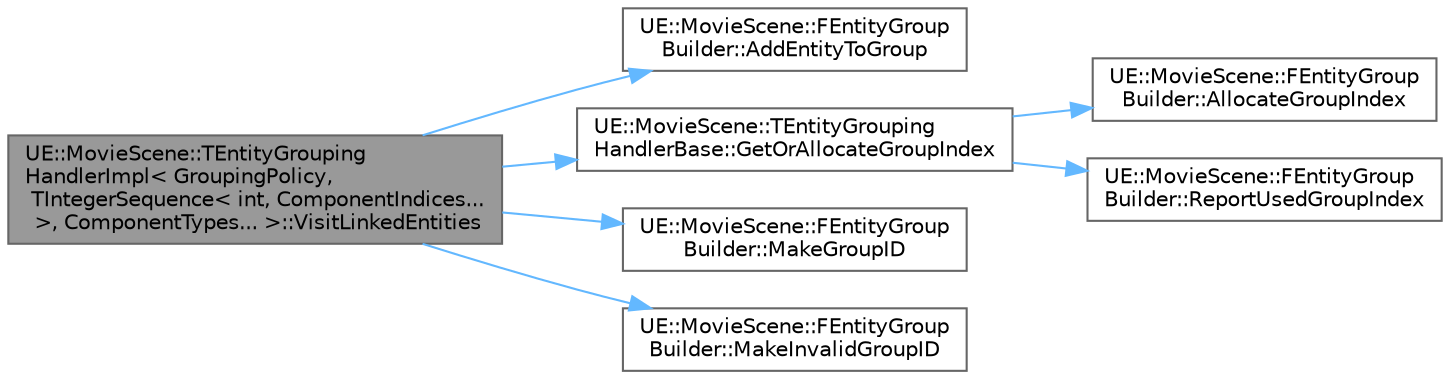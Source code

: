 digraph "UE::MovieScene::TEntityGroupingHandlerImpl&lt; GroupingPolicy, TIntegerSequence&lt; int, ComponentIndices... &gt;, ComponentTypes... &gt;::VisitLinkedEntities"
{
 // INTERACTIVE_SVG=YES
 // LATEX_PDF_SIZE
  bgcolor="transparent";
  edge [fontname=Helvetica,fontsize=10,labelfontname=Helvetica,labelfontsize=10];
  node [fontname=Helvetica,fontsize=10,shape=box,height=0.2,width=0.4];
  rankdir="LR";
  Node1 [id="Node000001",label="UE::MovieScene::TEntityGrouping\lHandlerImpl\< GroupingPolicy,\l TIntegerSequence\< int, ComponentIndices...\l \>, ComponentTypes... \>::VisitLinkedEntities",height=0.2,width=0.4,color="gray40", fillcolor="grey60", style="filled", fontcolor="black",tooltip=" "];
  Node1 -> Node2 [id="edge1_Node000001_Node000002",color="steelblue1",style="solid",tooltip=" "];
  Node2 [id="Node000002",label="UE::MovieScene::FEntityGroup\lBuilder::AddEntityToGroup",height=0.2,width=0.4,color="grey40", fillcolor="white", style="filled",URL="$de/d1c/structUE_1_1MovieScene_1_1FEntityGroupBuilder.html#a8ef40d8527d6325f75b807be5e3a51f6",tooltip="Add the entity to the given group."];
  Node1 -> Node3 [id="edge2_Node000001_Node000003",color="steelblue1",style="solid",tooltip=" "];
  Node3 [id="Node000003",label="UE::MovieScene::TEntityGrouping\lHandlerBase::GetOrAllocateGroupIndex",height=0.2,width=0.4,color="grey40", fillcolor="white", style="filled",URL="$d5/d53/structUE_1_1MovieScene_1_1TEntityGroupingHandlerBase.html#a290d274a771dbc8e110e6c8b8cf21ee5",tooltip=" "];
  Node3 -> Node4 [id="edge3_Node000003_Node000004",color="steelblue1",style="solid",tooltip=" "];
  Node4 [id="Node000004",label="UE::MovieScene::FEntityGroup\lBuilder::AllocateGroupIndex",height=0.2,width=0.4,color="grey40", fillcolor="white", style="filled",URL="$de/d1c/structUE_1_1MovieScene_1_1FEntityGroupBuilder.html#ac322dd981049247de10dad94235d4930",tooltip=" "];
  Node3 -> Node5 [id="edge4_Node000003_Node000005",color="steelblue1",style="solid",tooltip=" "];
  Node5 [id="Node000005",label="UE::MovieScene::FEntityGroup\lBuilder::ReportUsedGroupIndex",height=0.2,width=0.4,color="grey40", fillcolor="white", style="filled",URL="$de/d1c/structUE_1_1MovieScene_1_1FEntityGroupBuilder.html#ac842d64a80bc1342720f84553fb848bd",tooltip=" "];
  Node1 -> Node6 [id="edge5_Node000001_Node000006",color="steelblue1",style="solid",tooltip=" "];
  Node6 [id="Node000006",label="UE::MovieScene::FEntityGroup\lBuilder::MakeGroupID",height=0.2,width=0.4,color="grey40", fillcolor="white", style="filled",URL="$de/d1c/structUE_1_1MovieScene_1_1FEntityGroupBuilder.html#afa44e2286d250da798503525152f614e",tooltip="Make a full group ID from an existing group index."];
  Node1 -> Node7 [id="edge6_Node000001_Node000007",color="steelblue1",style="solid",tooltip=" "];
  Node7 [id="Node000007",label="UE::MovieScene::FEntityGroup\lBuilder::MakeInvalidGroupID",height=0.2,width=0.4,color="grey40", fillcolor="white", style="filled",URL="$de/d1c/structUE_1_1MovieScene_1_1FEntityGroupBuilder.html#a5a24c5b6040db146f9fbe922c2a5954e",tooltip="Make an invalid group ID that is associated with the policy key."];
}
